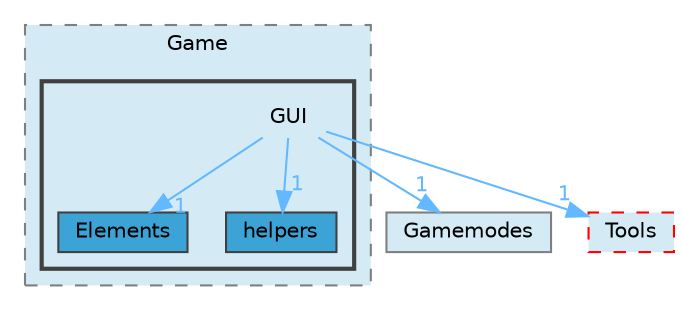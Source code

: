 digraph "src/Game/GUI"
{
 // LATEX_PDF_SIZE
  bgcolor="transparent";
  edge [fontname=Helvetica,fontsize=10,labelfontname=Helvetica,labelfontsize=10];
  node [fontname=Helvetica,fontsize=10,shape=box,height=0.2,width=0.4];
  compound=true
  subgraph clusterdir_b43036362fece0f978c3c8156df55d19 {
    graph [ bgcolor="#d4ebf6", pencolor="grey50", label="Game", fontname=Helvetica,fontsize=10 style="filled,dashed", URL="dir_b43036362fece0f978c3c8156df55d19.html",tooltip=""]
  subgraph clusterdir_ab649f3768326b210867dcadba9ef820 {
    graph [ bgcolor="#d4ebf6", pencolor="grey25", label="", fontname=Helvetica,fontsize=10 style="filled,bold", URL="dir_ab649f3768326b210867dcadba9ef820.html",tooltip=""]
    dir_ab649f3768326b210867dcadba9ef820 [shape=plaintext, label="GUI"];
  dir_4a76f0e507af27177928fb0c1cc4ccfe [label="Elements", fillcolor="#3ca3d7", color="grey25", style="filled", URL="dir_4a76f0e507af27177928fb0c1cc4ccfe.html",tooltip=""];
  dir_7e1c7f2df4c0f763cccf51fceba9251e [label="helpers", fillcolor="#3ca3d7", color="grey25", style="filled", URL="dir_7e1c7f2df4c0f763cccf51fceba9251e.html",tooltip=""];
  }
  }
  dir_09d3de0cdb6c3faf35bcc2927f80f957 [label="Gamemodes", fillcolor="#d4ebf6", color="grey50", style="filled", URL="dir_09d3de0cdb6c3faf35bcc2927f80f957.html",tooltip=""];
  dir_b90d73d79b67ccd72c2aaf78972ad885 [label="Tools", fillcolor="#d4ebf6", color="red", style="filled,dashed", URL="dir_b90d73d79b67ccd72c2aaf78972ad885.html",tooltip=""];
  dir_ab649f3768326b210867dcadba9ef820->dir_09d3de0cdb6c3faf35bcc2927f80f957 [headlabel="1", labeldistance=1.5 headhref="dir_000005_000004.html" href="dir_000005_000004.html" color="steelblue1" fontcolor="steelblue1"];
  dir_ab649f3768326b210867dcadba9ef820->dir_4a76f0e507af27177928fb0c1cc4ccfe [headlabel="1", labeldistance=1.5 headhref="dir_000005_000001.html" href="dir_000005_000001.html" color="steelblue1" fontcolor="steelblue1"];
  dir_ab649f3768326b210867dcadba9ef820->dir_7e1c7f2df4c0f763cccf51fceba9251e [headlabel="1", labeldistance=1.5 headhref="dir_000005_000006.html" href="dir_000005_000006.html" color="steelblue1" fontcolor="steelblue1"];
  dir_ab649f3768326b210867dcadba9ef820->dir_b90d73d79b67ccd72c2aaf78972ad885 [headlabel="1", labeldistance=1.5 headhref="dir_000005_000013.html" href="dir_000005_000013.html" color="steelblue1" fontcolor="steelblue1"];
}
